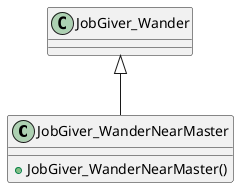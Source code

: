 @startuml
class JobGiver_WanderNearMaster {
    + JobGiver_WanderNearMaster()
}
JobGiver_Wander <|-- JobGiver_WanderNearMaster
@enduml
